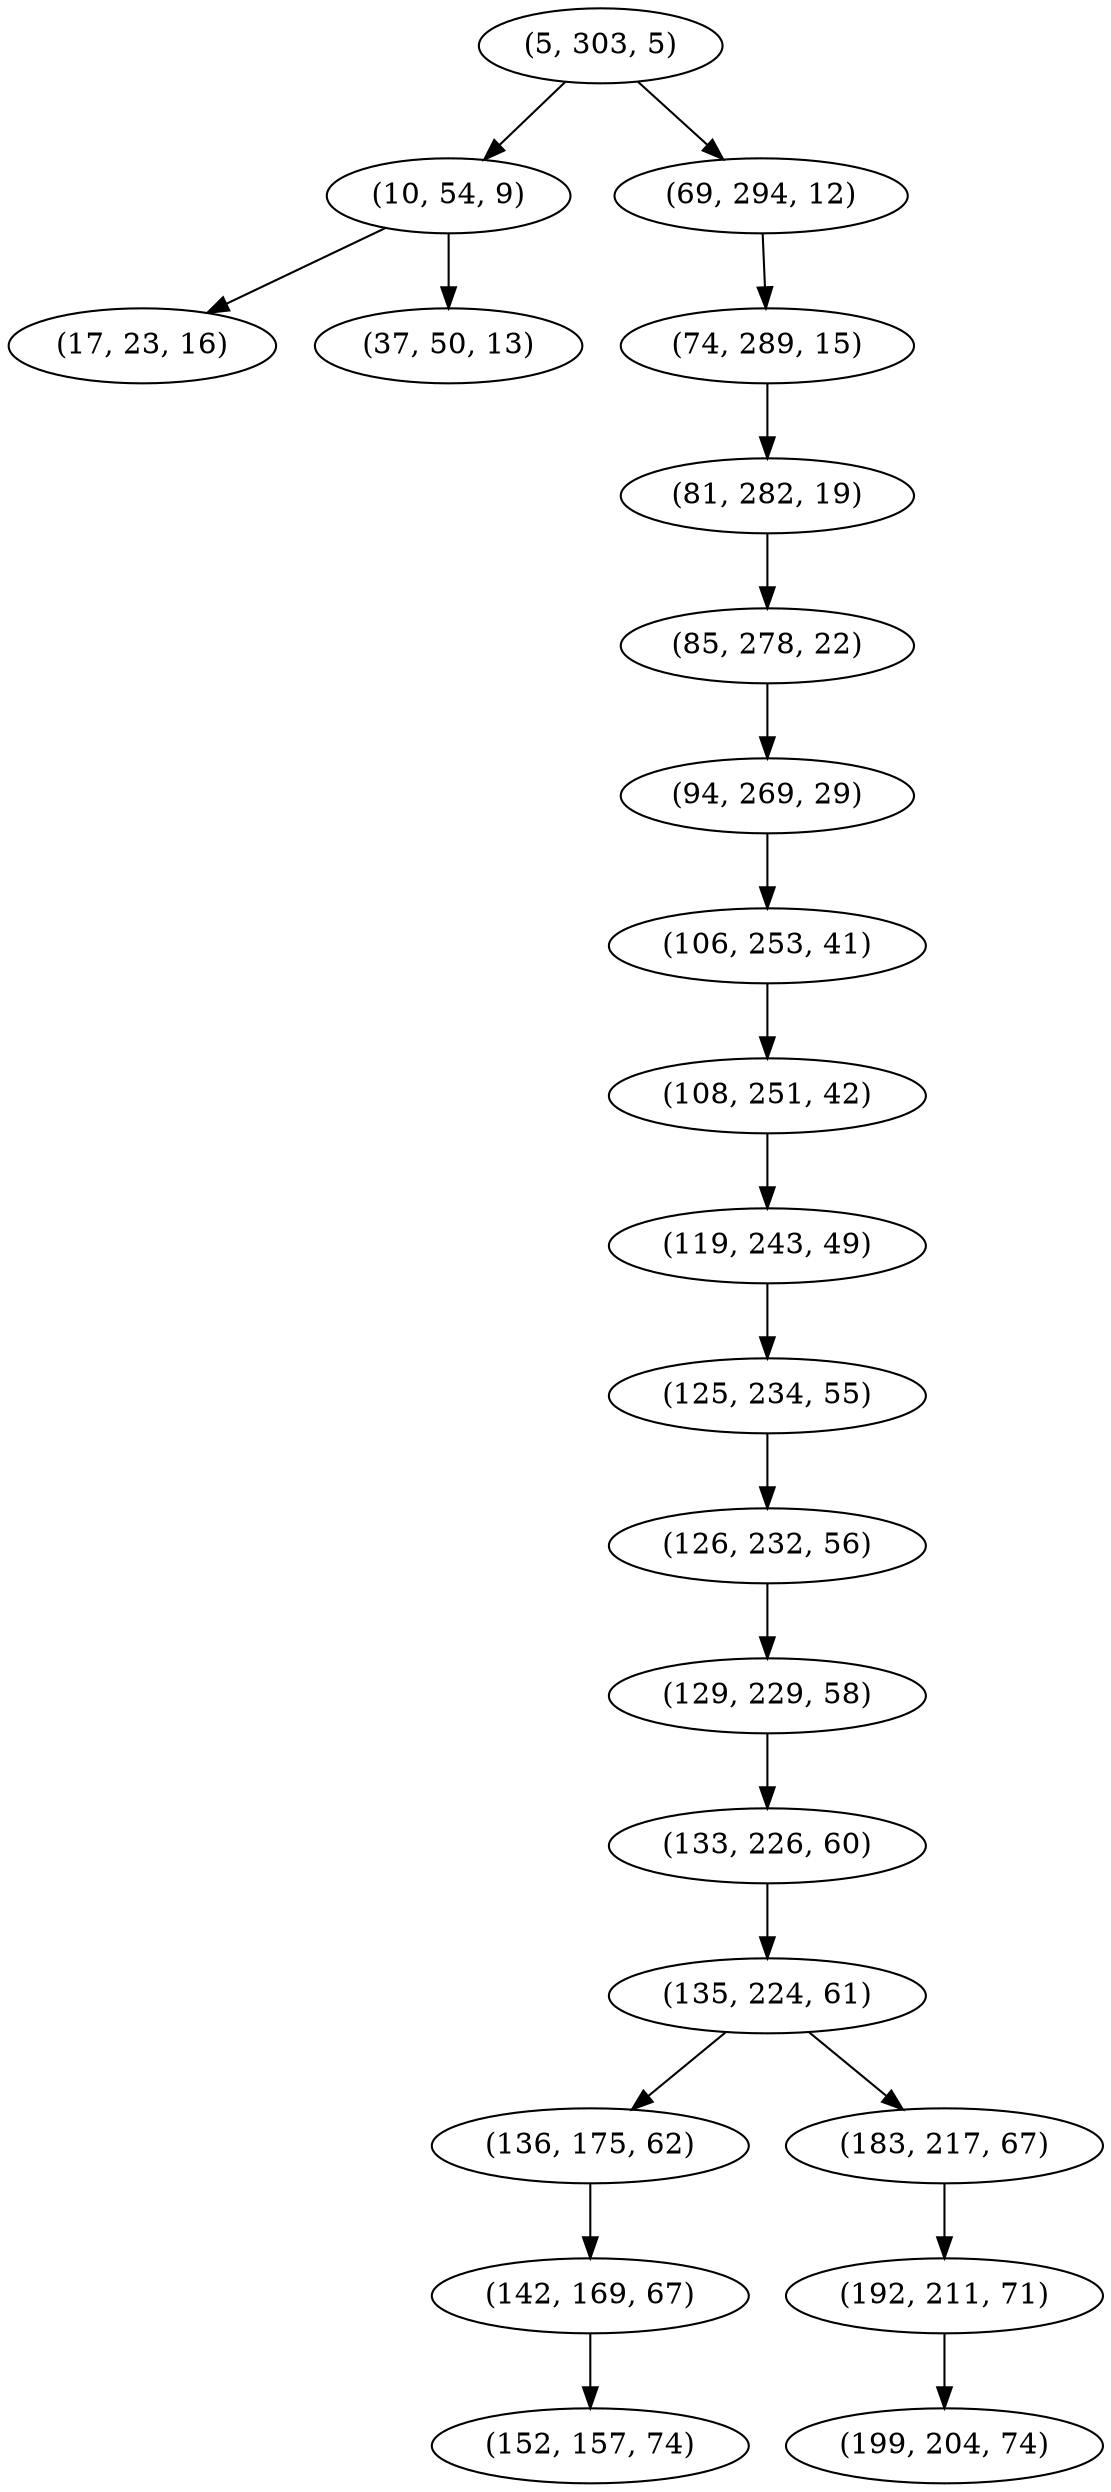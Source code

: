 digraph tree {
    "(5, 303, 5)";
    "(10, 54, 9)";
    "(17, 23, 16)";
    "(37, 50, 13)";
    "(69, 294, 12)";
    "(74, 289, 15)";
    "(81, 282, 19)";
    "(85, 278, 22)";
    "(94, 269, 29)";
    "(106, 253, 41)";
    "(108, 251, 42)";
    "(119, 243, 49)";
    "(125, 234, 55)";
    "(126, 232, 56)";
    "(129, 229, 58)";
    "(133, 226, 60)";
    "(135, 224, 61)";
    "(136, 175, 62)";
    "(142, 169, 67)";
    "(152, 157, 74)";
    "(183, 217, 67)";
    "(192, 211, 71)";
    "(199, 204, 74)";
    "(5, 303, 5)" -> "(10, 54, 9)";
    "(5, 303, 5)" -> "(69, 294, 12)";
    "(10, 54, 9)" -> "(17, 23, 16)";
    "(10, 54, 9)" -> "(37, 50, 13)";
    "(69, 294, 12)" -> "(74, 289, 15)";
    "(74, 289, 15)" -> "(81, 282, 19)";
    "(81, 282, 19)" -> "(85, 278, 22)";
    "(85, 278, 22)" -> "(94, 269, 29)";
    "(94, 269, 29)" -> "(106, 253, 41)";
    "(106, 253, 41)" -> "(108, 251, 42)";
    "(108, 251, 42)" -> "(119, 243, 49)";
    "(119, 243, 49)" -> "(125, 234, 55)";
    "(125, 234, 55)" -> "(126, 232, 56)";
    "(126, 232, 56)" -> "(129, 229, 58)";
    "(129, 229, 58)" -> "(133, 226, 60)";
    "(133, 226, 60)" -> "(135, 224, 61)";
    "(135, 224, 61)" -> "(136, 175, 62)";
    "(135, 224, 61)" -> "(183, 217, 67)";
    "(136, 175, 62)" -> "(142, 169, 67)";
    "(142, 169, 67)" -> "(152, 157, 74)";
    "(183, 217, 67)" -> "(192, 211, 71)";
    "(192, 211, 71)" -> "(199, 204, 74)";
}
